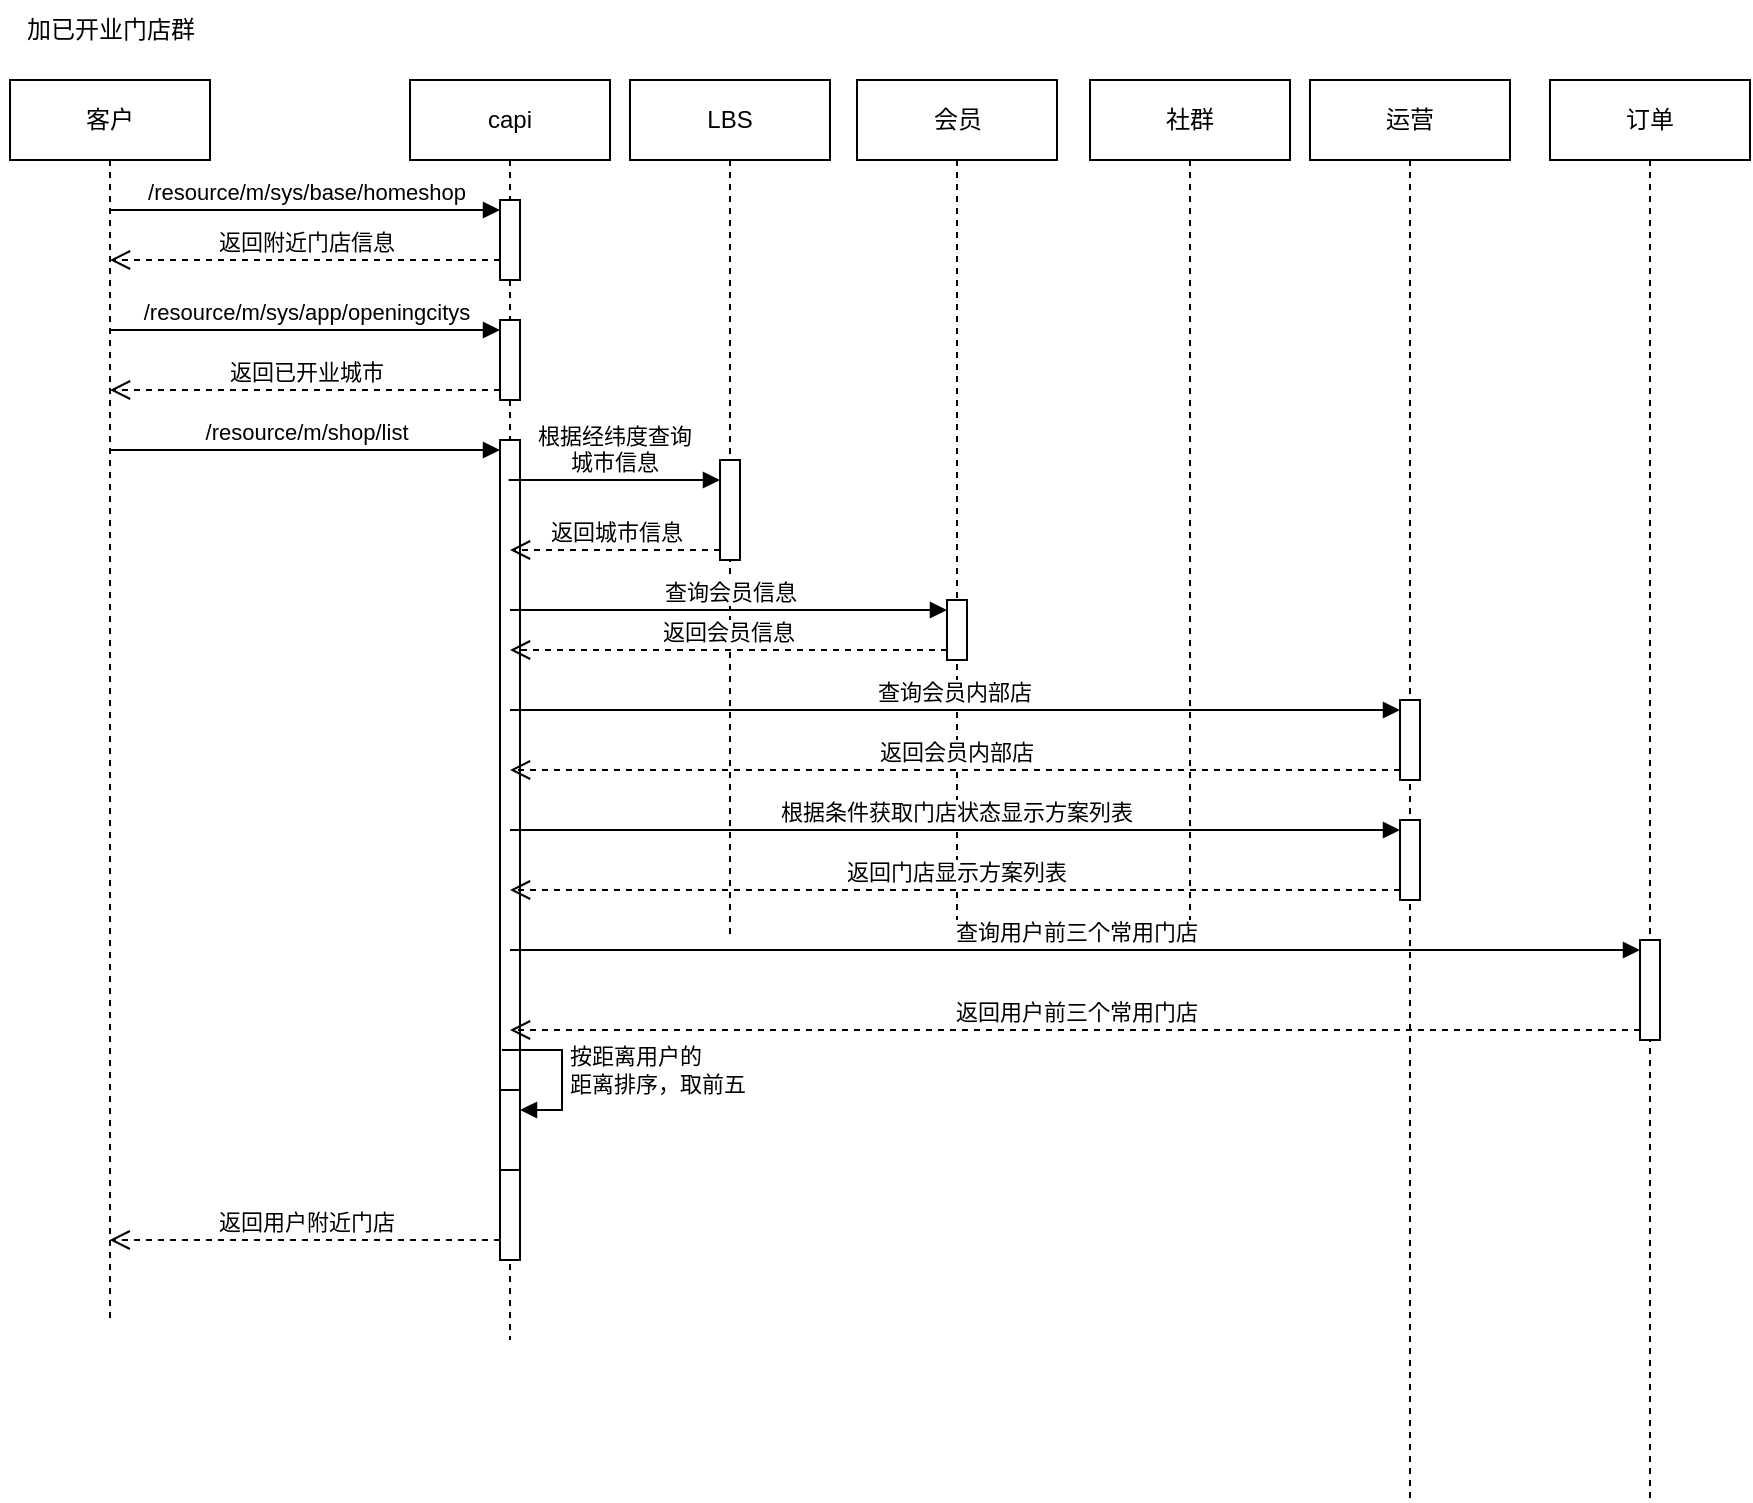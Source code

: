 <mxfile version="24.6.4" type="github">
  <diagram name="社群门店加群" id="puAd3xsHJILx27P7HOm7">
    <mxGraphModel dx="2345" dy="614" grid="1" gridSize="10" guides="1" tooltips="1" connect="1" arrows="1" fold="1" page="1" pageScale="1" pageWidth="827" pageHeight="1169" math="0" shadow="0">
      <root>
        <mxCell id="0" />
        <mxCell id="1" parent="0" />
        <mxCell id="zcI7kVGfxWVuJEvFTAAy-1" value="客户" style="shape=umlLifeline;perimeter=lifelinePerimeter;whiteSpace=wrap;html=1;container=1;dropTarget=0;collapsible=0;recursiveResize=0;outlineConnect=0;portConstraint=eastwest;newEdgeStyle={&quot;curved&quot;:0,&quot;rounded&quot;:0};" vertex="1" parent="1">
          <mxGeometry x="-10" y="40" width="100" height="620" as="geometry" />
        </mxCell>
        <mxCell id="zcI7kVGfxWVuJEvFTAAy-2" value="capi" style="shape=umlLifeline;perimeter=lifelinePerimeter;whiteSpace=wrap;html=1;container=1;dropTarget=0;collapsible=0;recursiveResize=0;outlineConnect=0;portConstraint=eastwest;newEdgeStyle={&quot;curved&quot;:0,&quot;rounded&quot;:0};" vertex="1" parent="1">
          <mxGeometry x="190" y="40" width="100" height="630" as="geometry" />
        </mxCell>
        <mxCell id="zcI7kVGfxWVuJEvFTAAy-6" value="" style="html=1;points=[[0,0,0,0,5],[0,1,0,0,-5],[1,0,0,0,5],[1,1,0,0,-5]];perimeter=orthogonalPerimeter;outlineConnect=0;targetShapes=umlLifeline;portConstraint=eastwest;newEdgeStyle={&quot;curved&quot;:0,&quot;rounded&quot;:0};" vertex="1" parent="zcI7kVGfxWVuJEvFTAAy-2">
          <mxGeometry x="45" y="60" width="10" height="40" as="geometry" />
        </mxCell>
        <mxCell id="zcI7kVGfxWVuJEvFTAAy-9" value="" style="html=1;points=[[0,0,0,0,5],[0,1,0,0,-5],[1,0,0,0,5],[1,1,0,0,-5]];perimeter=orthogonalPerimeter;outlineConnect=0;targetShapes=umlLifeline;portConstraint=eastwest;newEdgeStyle={&quot;curved&quot;:0,&quot;rounded&quot;:0};" vertex="1" parent="zcI7kVGfxWVuJEvFTAAy-2">
          <mxGeometry x="45" y="120" width="10" height="40" as="geometry" />
        </mxCell>
        <mxCell id="zcI7kVGfxWVuJEvFTAAy-13" value="" style="html=1;points=[[0,0,0,0,5],[0,1,0,0,-5],[1,0,0,0,5],[1,1,0,0,-5]];perimeter=orthogonalPerimeter;outlineConnect=0;targetShapes=umlLifeline;portConstraint=eastwest;newEdgeStyle={&quot;curved&quot;:0,&quot;rounded&quot;:0};" vertex="1" parent="zcI7kVGfxWVuJEvFTAAy-2">
          <mxGeometry x="45" y="180" width="10" height="410" as="geometry" />
        </mxCell>
        <mxCell id="zcI7kVGfxWVuJEvFTAAy-41" value="" style="html=1;points=[[0,0,0,0,5],[0,1,0,0,-5],[1,0,0,0,5],[1,1,0,0,-5]];perimeter=orthogonalPerimeter;outlineConnect=0;targetShapes=umlLifeline;portConstraint=eastwest;newEdgeStyle={&quot;curved&quot;:0,&quot;rounded&quot;:0};" vertex="1" parent="zcI7kVGfxWVuJEvFTAAy-2">
          <mxGeometry x="45" y="505" width="10" height="40" as="geometry" />
        </mxCell>
        <mxCell id="zcI7kVGfxWVuJEvFTAAy-42" value="按距离用户的&lt;div&gt;距离排序，取前五&lt;/div&gt;" style="html=1;align=left;spacingLeft=2;endArrow=block;rounded=0;edgeStyle=orthogonalEdgeStyle;curved=0;rounded=0;" edge="1" target="zcI7kVGfxWVuJEvFTAAy-41" parent="zcI7kVGfxWVuJEvFTAAy-2">
          <mxGeometry x="-0.014" relative="1" as="geometry">
            <mxPoint x="46" y="485" as="sourcePoint" />
            <Array as="points">
              <mxPoint x="76" y="515" />
            </Array>
            <mxPoint as="offset" />
          </mxGeometry>
        </mxCell>
        <mxCell id="zcI7kVGfxWVuJEvFTAAy-3" value="社群" style="shape=umlLifeline;perimeter=lifelinePerimeter;whiteSpace=wrap;html=1;container=1;dropTarget=0;collapsible=0;recursiveResize=0;outlineConnect=0;portConstraint=eastwest;newEdgeStyle={&quot;curved&quot;:0,&quot;rounded&quot;:0};" vertex="1" parent="1">
          <mxGeometry x="530" y="40" width="100" height="430" as="geometry" />
        </mxCell>
        <mxCell id="zcI7kVGfxWVuJEvFTAAy-4" value="运营" style="shape=umlLifeline;perimeter=lifelinePerimeter;whiteSpace=wrap;html=1;container=1;dropTarget=0;collapsible=0;recursiveResize=0;outlineConnect=0;portConstraint=eastwest;newEdgeStyle={&quot;curved&quot;:0,&quot;rounded&quot;:0};" vertex="1" parent="1">
          <mxGeometry x="640" y="40" width="100" height="710" as="geometry" />
        </mxCell>
        <mxCell id="zcI7kVGfxWVuJEvFTAAy-25" value="" style="html=1;points=[[0,0,0,0,5],[0,1,0,0,-5],[1,0,0,0,5],[1,1,0,0,-5]];perimeter=orthogonalPerimeter;outlineConnect=0;targetShapes=umlLifeline;portConstraint=eastwest;newEdgeStyle={&quot;curved&quot;:0,&quot;rounded&quot;:0};" vertex="1" parent="zcI7kVGfxWVuJEvFTAAy-4">
          <mxGeometry x="45" y="310" width="10" height="40" as="geometry" />
        </mxCell>
        <mxCell id="zcI7kVGfxWVuJEvFTAAy-32" value="" style="html=1;points=[[0,0,0,0,5],[0,1,0,0,-5],[1,0,0,0,5],[1,1,0,0,-5]];perimeter=orthogonalPerimeter;outlineConnect=0;targetShapes=umlLifeline;portConstraint=eastwest;newEdgeStyle={&quot;curved&quot;:0,&quot;rounded&quot;:0};" vertex="1" parent="zcI7kVGfxWVuJEvFTAAy-4">
          <mxGeometry x="45" y="370" width="10" height="40" as="geometry" />
        </mxCell>
        <mxCell id="zcI7kVGfxWVuJEvFTAAy-5" value="LBS" style="shape=umlLifeline;perimeter=lifelinePerimeter;whiteSpace=wrap;html=1;container=1;dropTarget=0;collapsible=0;recursiveResize=0;outlineConnect=0;portConstraint=eastwest;newEdgeStyle={&quot;curved&quot;:0,&quot;rounded&quot;:0};" vertex="1" parent="1">
          <mxGeometry x="300" y="40" width="100" height="430" as="geometry" />
        </mxCell>
        <mxCell id="zcI7kVGfxWVuJEvFTAAy-19" value="" style="html=1;points=[[0,0,0,0,5],[0,1,0,0,-5],[1,0,0,0,5],[1,1,0,0,-5]];perimeter=orthogonalPerimeter;outlineConnect=0;targetShapes=umlLifeline;portConstraint=eastwest;newEdgeStyle={&quot;curved&quot;:0,&quot;rounded&quot;:0};" vertex="1" parent="zcI7kVGfxWVuJEvFTAAy-5">
          <mxGeometry x="45" y="190" width="10" height="50" as="geometry" />
        </mxCell>
        <mxCell id="zcI7kVGfxWVuJEvFTAAy-7" value="/resource/m/sys/base/homeshop" style="html=1;verticalAlign=bottom;endArrow=block;curved=0;rounded=0;entryX=0;entryY=0;entryDx=0;entryDy=5;" edge="1" target="zcI7kVGfxWVuJEvFTAAy-6" parent="1" source="zcI7kVGfxWVuJEvFTAAy-1">
          <mxGeometry relative="1" as="geometry">
            <mxPoint x="165" y="105" as="sourcePoint" />
          </mxGeometry>
        </mxCell>
        <mxCell id="zcI7kVGfxWVuJEvFTAAy-8" value="返回附近门店信息" style="html=1;verticalAlign=bottom;endArrow=open;dashed=1;endSize=8;curved=0;rounded=0;" edge="1" parent="1" target="zcI7kVGfxWVuJEvFTAAy-1">
          <mxGeometry relative="1" as="geometry">
            <mxPoint x="129.5" y="130" as="targetPoint" />
            <mxPoint x="235" y="130" as="sourcePoint" />
          </mxGeometry>
        </mxCell>
        <mxCell id="zcI7kVGfxWVuJEvFTAAy-10" value="/resource/m/sys/app/openingcitys" style="html=1;verticalAlign=bottom;endArrow=block;curved=0;rounded=0;entryX=0;entryY=0;entryDx=0;entryDy=5;" edge="1" target="zcI7kVGfxWVuJEvFTAAy-9" parent="1" source="zcI7kVGfxWVuJEvFTAAy-1">
          <mxGeometry relative="1" as="geometry">
            <mxPoint x="165" y="165" as="sourcePoint" />
          </mxGeometry>
        </mxCell>
        <mxCell id="zcI7kVGfxWVuJEvFTAAy-11" value="返回已开业城市" style="html=1;verticalAlign=bottom;endArrow=open;dashed=1;endSize=8;curved=0;rounded=0;exitX=0;exitY=1;exitDx=0;exitDy=-5;" edge="1" source="zcI7kVGfxWVuJEvFTAAy-9" parent="1" target="zcI7kVGfxWVuJEvFTAAy-1">
          <mxGeometry relative="1" as="geometry">
            <mxPoint x="165" y="235" as="targetPoint" />
          </mxGeometry>
        </mxCell>
        <mxCell id="zcI7kVGfxWVuJEvFTAAy-12" value="加已开业门店群" style="text;html=1;align=center;verticalAlign=middle;resizable=0;points=[];autosize=1;strokeColor=none;fillColor=none;" vertex="1" parent="1">
          <mxGeometry x="-15" width="110" height="30" as="geometry" />
        </mxCell>
        <mxCell id="zcI7kVGfxWVuJEvFTAAy-14" value="/resource/m/shop/list" style="html=1;verticalAlign=bottom;endArrow=block;curved=0;rounded=0;entryX=0;entryY=0;entryDx=0;entryDy=5;" edge="1" target="zcI7kVGfxWVuJEvFTAAy-13" parent="1" source="zcI7kVGfxWVuJEvFTAAy-1">
          <mxGeometry relative="1" as="geometry">
            <mxPoint x="165" y="225" as="sourcePoint" />
          </mxGeometry>
        </mxCell>
        <mxCell id="zcI7kVGfxWVuJEvFTAAy-15" value="返回用户附近门店" style="html=1;verticalAlign=bottom;endArrow=open;dashed=1;endSize=8;curved=0;rounded=0;" edge="1" parent="1">
          <mxGeometry relative="1" as="geometry">
            <mxPoint x="39.833" y="620" as="targetPoint" />
            <mxPoint x="235" y="620" as="sourcePoint" />
          </mxGeometry>
        </mxCell>
        <mxCell id="zcI7kVGfxWVuJEvFTAAy-18" value="会员" style="shape=umlLifeline;perimeter=lifelinePerimeter;whiteSpace=wrap;html=1;container=1;dropTarget=0;collapsible=0;recursiveResize=0;outlineConnect=0;portConstraint=eastwest;newEdgeStyle={&quot;curved&quot;:0,&quot;rounded&quot;:0};" vertex="1" parent="1">
          <mxGeometry x="413.5" y="40" width="100" height="430" as="geometry" />
        </mxCell>
        <mxCell id="zcI7kVGfxWVuJEvFTAAy-22" value="" style="html=1;points=[[0,0,0,0,5],[0,1,0,0,-5],[1,0,0,0,5],[1,1,0,0,-5]];perimeter=orthogonalPerimeter;outlineConnect=0;targetShapes=umlLifeline;portConstraint=eastwest;newEdgeStyle={&quot;curved&quot;:0,&quot;rounded&quot;:0};" vertex="1" parent="zcI7kVGfxWVuJEvFTAAy-18">
          <mxGeometry x="45" y="260" width="10" height="30" as="geometry" />
        </mxCell>
        <mxCell id="zcI7kVGfxWVuJEvFTAAy-20" value="根据经纬度查询&lt;div&gt;城市信息&lt;/div&gt;" style="html=1;verticalAlign=bottom;endArrow=block;curved=0;rounded=0;entryX=0;entryY=0;entryDx=0;entryDy=5;" edge="1" parent="1">
          <mxGeometry relative="1" as="geometry">
            <mxPoint x="239.324" y="240" as="sourcePoint" />
            <mxPoint x="345" y="240" as="targetPoint" />
          </mxGeometry>
        </mxCell>
        <mxCell id="zcI7kVGfxWVuJEvFTAAy-21" value="返回城市信息" style="html=1;verticalAlign=bottom;endArrow=open;dashed=1;endSize=8;curved=0;rounded=0;exitX=0;exitY=1;exitDx=0;exitDy=-5;" edge="1" source="zcI7kVGfxWVuJEvFTAAy-19" parent="1" target="zcI7kVGfxWVuJEvFTAAy-2">
          <mxGeometry relative="1" as="geometry">
            <mxPoint x="275" y="295" as="targetPoint" />
          </mxGeometry>
        </mxCell>
        <mxCell id="zcI7kVGfxWVuJEvFTAAy-23" value="查询会员信息" style="html=1;verticalAlign=bottom;endArrow=block;curved=0;rounded=0;entryX=0;entryY=0;entryDx=0;entryDy=5;" edge="1" target="zcI7kVGfxWVuJEvFTAAy-22" parent="1" source="zcI7kVGfxWVuJEvFTAAy-2">
          <mxGeometry relative="1" as="geometry">
            <mxPoint x="390" y="305" as="sourcePoint" />
          </mxGeometry>
        </mxCell>
        <mxCell id="zcI7kVGfxWVuJEvFTAAy-24" value="返回会员信息" style="html=1;verticalAlign=bottom;endArrow=open;dashed=1;endSize=8;curved=0;rounded=0;exitX=0;exitY=1;exitDx=0;exitDy=-5;" edge="1" source="zcI7kVGfxWVuJEvFTAAy-22" parent="1" target="zcI7kVGfxWVuJEvFTAAy-2">
          <mxGeometry relative="1" as="geometry">
            <mxPoint x="390" y="375" as="targetPoint" />
          </mxGeometry>
        </mxCell>
        <mxCell id="zcI7kVGfxWVuJEvFTAAy-26" value="查询会员内部店" style="html=1;verticalAlign=bottom;endArrow=block;curved=0;rounded=0;entryX=0;entryY=0;entryDx=0;entryDy=5;" edge="1" target="zcI7kVGfxWVuJEvFTAAy-25" parent="1" source="zcI7kVGfxWVuJEvFTAAy-2">
          <mxGeometry x="-0.002" relative="1" as="geometry">
            <mxPoint x="615" y="345" as="sourcePoint" />
            <mxPoint as="offset" />
          </mxGeometry>
        </mxCell>
        <mxCell id="zcI7kVGfxWVuJEvFTAAy-27" value="返回会员内部店" style="html=1;verticalAlign=bottom;endArrow=open;dashed=1;endSize=8;curved=0;rounded=0;exitX=0;exitY=1;exitDx=0;exitDy=-5;" edge="1" source="zcI7kVGfxWVuJEvFTAAy-25" parent="1" target="zcI7kVGfxWVuJEvFTAAy-2">
          <mxGeometry relative="1" as="geometry">
            <mxPoint x="615" y="415" as="targetPoint" />
          </mxGeometry>
        </mxCell>
        <mxCell id="zcI7kVGfxWVuJEvFTAAy-33" value="根据条件获取门店状态显示方案列表" style="html=1;verticalAlign=bottom;endArrow=block;curved=0;rounded=0;entryX=0;entryY=0;entryDx=0;entryDy=5;" edge="1" target="zcI7kVGfxWVuJEvFTAAy-32" parent="1" source="zcI7kVGfxWVuJEvFTAAy-2">
          <mxGeometry relative="1" as="geometry">
            <mxPoint x="615" y="415" as="sourcePoint" />
          </mxGeometry>
        </mxCell>
        <mxCell id="zcI7kVGfxWVuJEvFTAAy-34" value="返回门店显示方案列表" style="html=1;verticalAlign=bottom;endArrow=open;dashed=1;endSize=8;curved=0;rounded=0;exitX=0;exitY=1;exitDx=0;exitDy=-5;" edge="1" source="zcI7kVGfxWVuJEvFTAAy-32" parent="1" target="zcI7kVGfxWVuJEvFTAAy-2">
          <mxGeometry relative="1" as="geometry">
            <mxPoint x="615" y="485" as="targetPoint" />
          </mxGeometry>
        </mxCell>
        <mxCell id="zcI7kVGfxWVuJEvFTAAy-35" value="订单" style="shape=umlLifeline;perimeter=lifelinePerimeter;whiteSpace=wrap;html=1;container=1;dropTarget=0;collapsible=0;recursiveResize=0;outlineConnect=0;portConstraint=eastwest;newEdgeStyle={&quot;curved&quot;:0,&quot;rounded&quot;:0};" vertex="1" parent="1">
          <mxGeometry x="760" y="40" width="100" height="710" as="geometry" />
        </mxCell>
        <mxCell id="zcI7kVGfxWVuJEvFTAAy-38" value="" style="html=1;points=[[0,0,0,0,5],[0,1,0,0,-5],[1,0,0,0,5],[1,1,0,0,-5]];perimeter=orthogonalPerimeter;outlineConnect=0;targetShapes=umlLifeline;portConstraint=eastwest;newEdgeStyle={&quot;curved&quot;:0,&quot;rounded&quot;:0};" vertex="1" parent="zcI7kVGfxWVuJEvFTAAy-35">
          <mxGeometry x="45" y="430" width="10" height="50" as="geometry" />
        </mxCell>
        <mxCell id="zcI7kVGfxWVuJEvFTAAy-39" value="查询用户前三个常用门店" style="html=1;verticalAlign=bottom;endArrow=block;curved=0;rounded=0;entryX=0;entryY=0;entryDx=0;entryDy=5;" edge="1" target="zcI7kVGfxWVuJEvFTAAy-38" parent="1" source="zcI7kVGfxWVuJEvFTAAy-2">
          <mxGeometry relative="1" as="geometry">
            <mxPoint x="735" y="475" as="sourcePoint" />
          </mxGeometry>
        </mxCell>
        <mxCell id="zcI7kVGfxWVuJEvFTAAy-40" value="返回用户前三个常用门店" style="html=1;verticalAlign=bottom;endArrow=open;dashed=1;endSize=8;curved=0;rounded=0;exitX=0;exitY=1;exitDx=0;exitDy=-5;" edge="1" source="zcI7kVGfxWVuJEvFTAAy-38" parent="1" target="zcI7kVGfxWVuJEvFTAAy-2">
          <mxGeometry relative="1" as="geometry">
            <mxPoint x="735" y="545" as="targetPoint" />
          </mxGeometry>
        </mxCell>
      </root>
    </mxGraphModel>
  </diagram>
</mxfile>
